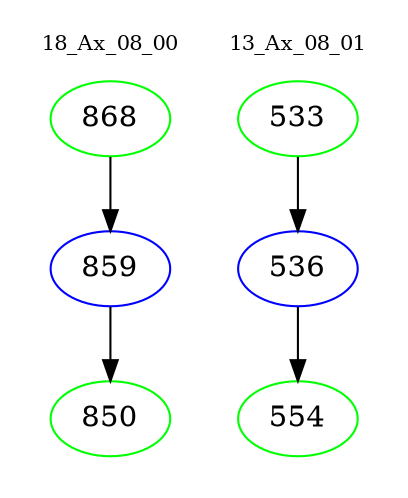 digraph{
subgraph cluster_0 {
color = white
label = "18_Ax_08_00";
fontsize=10;
T0_868 [label="868", color="green"]
T0_868 -> T0_859 [color="black"]
T0_859 [label="859", color="blue"]
T0_859 -> T0_850 [color="black"]
T0_850 [label="850", color="green"]
}
subgraph cluster_1 {
color = white
label = "13_Ax_08_01";
fontsize=10;
T1_533 [label="533", color="green"]
T1_533 -> T1_536 [color="black"]
T1_536 [label="536", color="blue"]
T1_536 -> T1_554 [color="black"]
T1_554 [label="554", color="green"]
}
}
